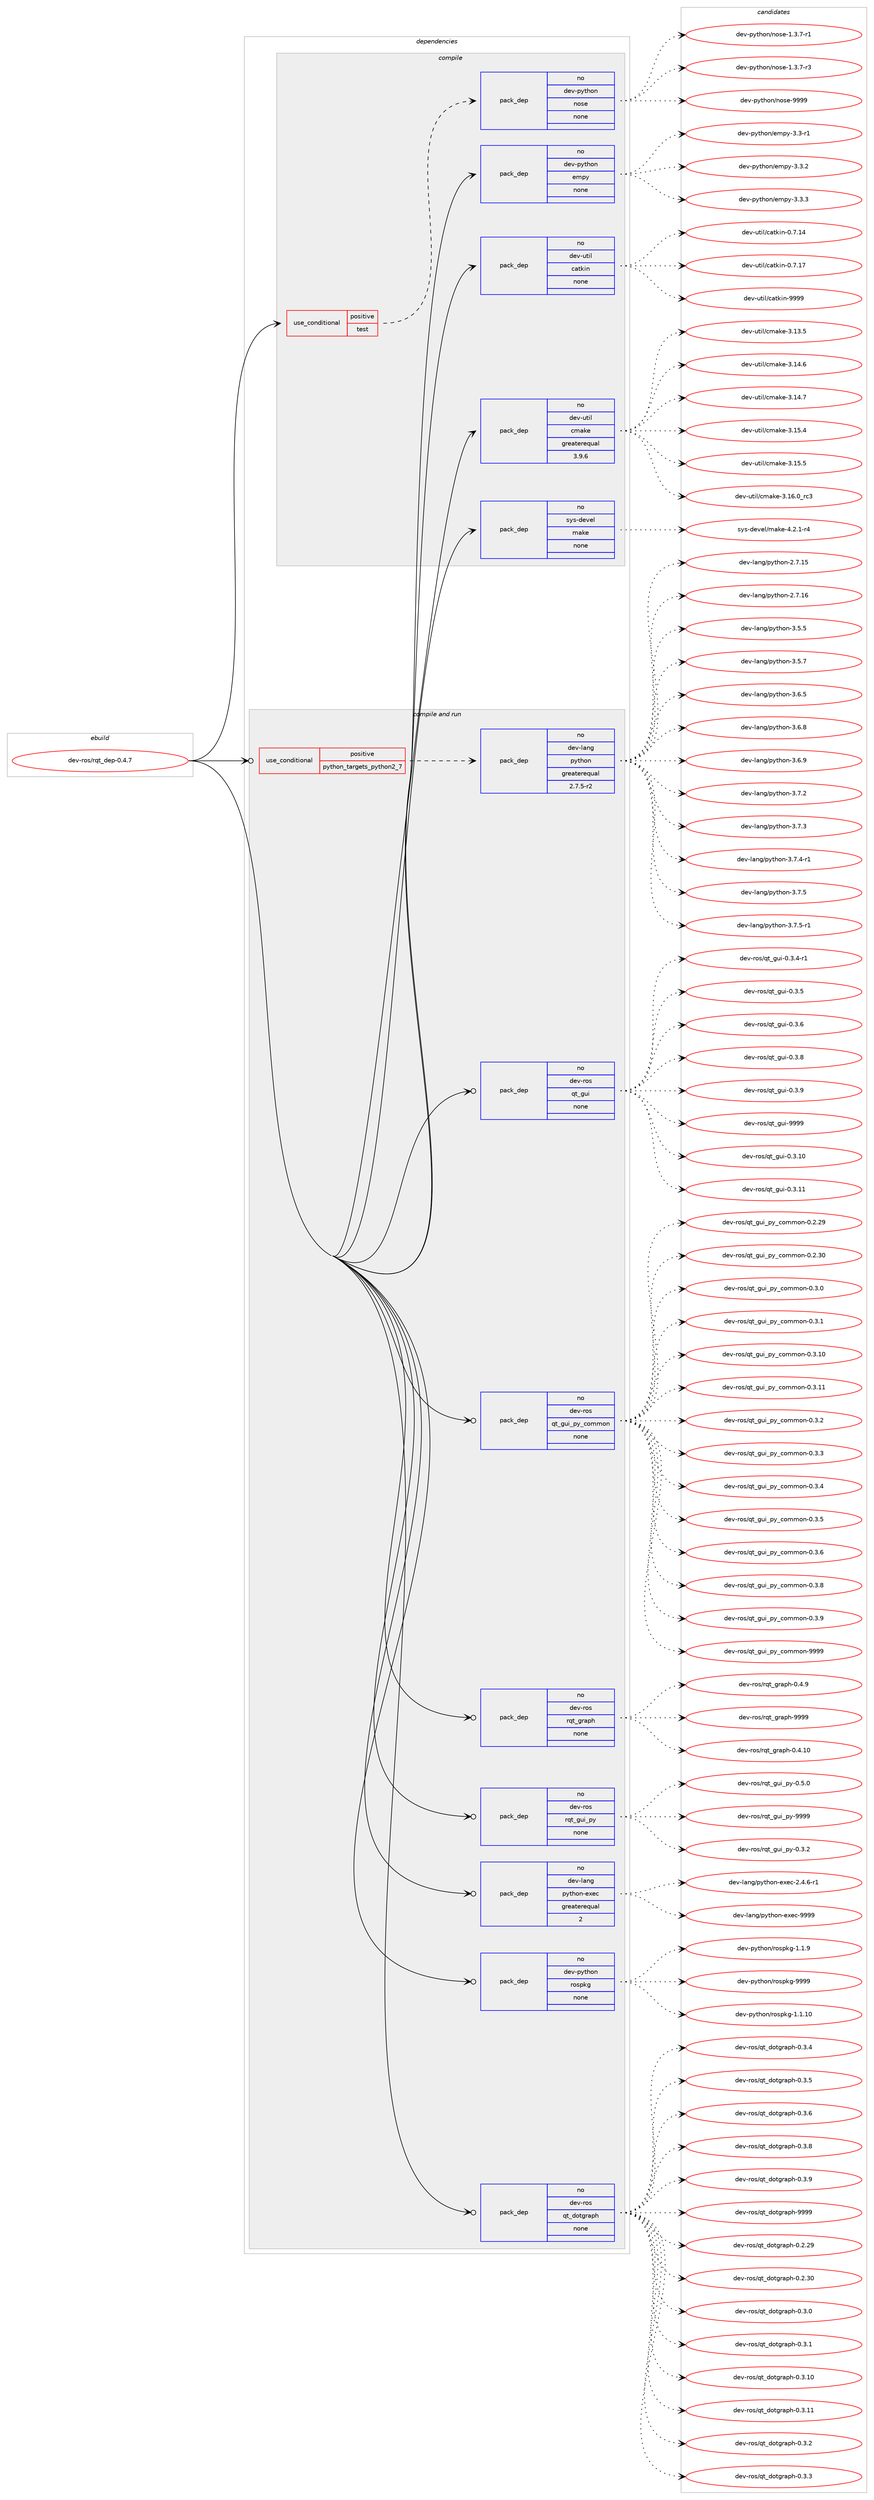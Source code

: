 digraph prolog {

# *************
# Graph options
# *************

newrank=true;
concentrate=true;
compound=true;
graph [rankdir=LR,fontname=Helvetica,fontsize=10,ranksep=1.5];#, ranksep=2.5, nodesep=0.2];
edge  [arrowhead=vee];
node  [fontname=Helvetica,fontsize=10];

# **********
# The ebuild
# **********

subgraph cluster_leftcol {
color=gray;
rank=same;
label=<<i>ebuild</i>>;
id [label="dev-ros/rqt_dep-0.4.7", color=red, width=4, href="../dev-ros/rqt_dep-0.4.7.svg"];
}

# ****************
# The dependencies
# ****************

subgraph cluster_midcol {
color=gray;
label=<<i>dependencies</i>>;
subgraph cluster_compile {
fillcolor="#eeeeee";
style=filled;
label=<<i>compile</i>>;
subgraph cond155256 {
dependency665303 [label=<<TABLE BORDER="0" CELLBORDER="1" CELLSPACING="0" CELLPADDING="4"><TR><TD ROWSPAN="3" CELLPADDING="10">use_conditional</TD></TR><TR><TD>positive</TD></TR><TR><TD>test</TD></TR></TABLE>>, shape=none, color=red];
subgraph pack498141 {
dependency665304 [label=<<TABLE BORDER="0" CELLBORDER="1" CELLSPACING="0" CELLPADDING="4" WIDTH="220"><TR><TD ROWSPAN="6" CELLPADDING="30">pack_dep</TD></TR><TR><TD WIDTH="110">no</TD></TR><TR><TD>dev-python</TD></TR><TR><TD>nose</TD></TR><TR><TD>none</TD></TR><TR><TD></TD></TR></TABLE>>, shape=none, color=blue];
}
dependency665303:e -> dependency665304:w [weight=20,style="dashed",arrowhead="vee"];
}
id:e -> dependency665303:w [weight=20,style="solid",arrowhead="vee"];
subgraph pack498142 {
dependency665305 [label=<<TABLE BORDER="0" CELLBORDER="1" CELLSPACING="0" CELLPADDING="4" WIDTH="220"><TR><TD ROWSPAN="6" CELLPADDING="30">pack_dep</TD></TR><TR><TD WIDTH="110">no</TD></TR><TR><TD>dev-python</TD></TR><TR><TD>empy</TD></TR><TR><TD>none</TD></TR><TR><TD></TD></TR></TABLE>>, shape=none, color=blue];
}
id:e -> dependency665305:w [weight=20,style="solid",arrowhead="vee"];
subgraph pack498143 {
dependency665306 [label=<<TABLE BORDER="0" CELLBORDER="1" CELLSPACING="0" CELLPADDING="4" WIDTH="220"><TR><TD ROWSPAN="6" CELLPADDING="30">pack_dep</TD></TR><TR><TD WIDTH="110">no</TD></TR><TR><TD>dev-util</TD></TR><TR><TD>catkin</TD></TR><TR><TD>none</TD></TR><TR><TD></TD></TR></TABLE>>, shape=none, color=blue];
}
id:e -> dependency665306:w [weight=20,style="solid",arrowhead="vee"];
subgraph pack498144 {
dependency665307 [label=<<TABLE BORDER="0" CELLBORDER="1" CELLSPACING="0" CELLPADDING="4" WIDTH="220"><TR><TD ROWSPAN="6" CELLPADDING="30">pack_dep</TD></TR><TR><TD WIDTH="110">no</TD></TR><TR><TD>dev-util</TD></TR><TR><TD>cmake</TD></TR><TR><TD>greaterequal</TD></TR><TR><TD>3.9.6</TD></TR></TABLE>>, shape=none, color=blue];
}
id:e -> dependency665307:w [weight=20,style="solid",arrowhead="vee"];
subgraph pack498145 {
dependency665308 [label=<<TABLE BORDER="0" CELLBORDER="1" CELLSPACING="0" CELLPADDING="4" WIDTH="220"><TR><TD ROWSPAN="6" CELLPADDING="30">pack_dep</TD></TR><TR><TD WIDTH="110">no</TD></TR><TR><TD>sys-devel</TD></TR><TR><TD>make</TD></TR><TR><TD>none</TD></TR><TR><TD></TD></TR></TABLE>>, shape=none, color=blue];
}
id:e -> dependency665308:w [weight=20,style="solid",arrowhead="vee"];
}
subgraph cluster_compileandrun {
fillcolor="#eeeeee";
style=filled;
label=<<i>compile and run</i>>;
subgraph cond155257 {
dependency665309 [label=<<TABLE BORDER="0" CELLBORDER="1" CELLSPACING="0" CELLPADDING="4"><TR><TD ROWSPAN="3" CELLPADDING="10">use_conditional</TD></TR><TR><TD>positive</TD></TR><TR><TD>python_targets_python2_7</TD></TR></TABLE>>, shape=none, color=red];
subgraph pack498146 {
dependency665310 [label=<<TABLE BORDER="0" CELLBORDER="1" CELLSPACING="0" CELLPADDING="4" WIDTH="220"><TR><TD ROWSPAN="6" CELLPADDING="30">pack_dep</TD></TR><TR><TD WIDTH="110">no</TD></TR><TR><TD>dev-lang</TD></TR><TR><TD>python</TD></TR><TR><TD>greaterequal</TD></TR><TR><TD>2.7.5-r2</TD></TR></TABLE>>, shape=none, color=blue];
}
dependency665309:e -> dependency665310:w [weight=20,style="dashed",arrowhead="vee"];
}
id:e -> dependency665309:w [weight=20,style="solid",arrowhead="odotvee"];
subgraph pack498147 {
dependency665311 [label=<<TABLE BORDER="0" CELLBORDER="1" CELLSPACING="0" CELLPADDING="4" WIDTH="220"><TR><TD ROWSPAN="6" CELLPADDING="30">pack_dep</TD></TR><TR><TD WIDTH="110">no</TD></TR><TR><TD>dev-lang</TD></TR><TR><TD>python-exec</TD></TR><TR><TD>greaterequal</TD></TR><TR><TD>2</TD></TR></TABLE>>, shape=none, color=blue];
}
id:e -> dependency665311:w [weight=20,style="solid",arrowhead="odotvee"];
subgraph pack498148 {
dependency665312 [label=<<TABLE BORDER="0" CELLBORDER="1" CELLSPACING="0" CELLPADDING="4" WIDTH="220"><TR><TD ROWSPAN="6" CELLPADDING="30">pack_dep</TD></TR><TR><TD WIDTH="110">no</TD></TR><TR><TD>dev-python</TD></TR><TR><TD>rospkg</TD></TR><TR><TD>none</TD></TR><TR><TD></TD></TR></TABLE>>, shape=none, color=blue];
}
id:e -> dependency665312:w [weight=20,style="solid",arrowhead="odotvee"];
subgraph pack498149 {
dependency665313 [label=<<TABLE BORDER="0" CELLBORDER="1" CELLSPACING="0" CELLPADDING="4" WIDTH="220"><TR><TD ROWSPAN="6" CELLPADDING="30">pack_dep</TD></TR><TR><TD WIDTH="110">no</TD></TR><TR><TD>dev-ros</TD></TR><TR><TD>qt_dotgraph</TD></TR><TR><TD>none</TD></TR><TR><TD></TD></TR></TABLE>>, shape=none, color=blue];
}
id:e -> dependency665313:w [weight=20,style="solid",arrowhead="odotvee"];
subgraph pack498150 {
dependency665314 [label=<<TABLE BORDER="0" CELLBORDER="1" CELLSPACING="0" CELLPADDING="4" WIDTH="220"><TR><TD ROWSPAN="6" CELLPADDING="30">pack_dep</TD></TR><TR><TD WIDTH="110">no</TD></TR><TR><TD>dev-ros</TD></TR><TR><TD>qt_gui</TD></TR><TR><TD>none</TD></TR><TR><TD></TD></TR></TABLE>>, shape=none, color=blue];
}
id:e -> dependency665314:w [weight=20,style="solid",arrowhead="odotvee"];
subgraph pack498151 {
dependency665315 [label=<<TABLE BORDER="0" CELLBORDER="1" CELLSPACING="0" CELLPADDING="4" WIDTH="220"><TR><TD ROWSPAN="6" CELLPADDING="30">pack_dep</TD></TR><TR><TD WIDTH="110">no</TD></TR><TR><TD>dev-ros</TD></TR><TR><TD>qt_gui_py_common</TD></TR><TR><TD>none</TD></TR><TR><TD></TD></TR></TABLE>>, shape=none, color=blue];
}
id:e -> dependency665315:w [weight=20,style="solid",arrowhead="odotvee"];
subgraph pack498152 {
dependency665316 [label=<<TABLE BORDER="0" CELLBORDER="1" CELLSPACING="0" CELLPADDING="4" WIDTH="220"><TR><TD ROWSPAN="6" CELLPADDING="30">pack_dep</TD></TR><TR><TD WIDTH="110">no</TD></TR><TR><TD>dev-ros</TD></TR><TR><TD>rqt_graph</TD></TR><TR><TD>none</TD></TR><TR><TD></TD></TR></TABLE>>, shape=none, color=blue];
}
id:e -> dependency665316:w [weight=20,style="solid",arrowhead="odotvee"];
subgraph pack498153 {
dependency665317 [label=<<TABLE BORDER="0" CELLBORDER="1" CELLSPACING="0" CELLPADDING="4" WIDTH="220"><TR><TD ROWSPAN="6" CELLPADDING="30">pack_dep</TD></TR><TR><TD WIDTH="110">no</TD></TR><TR><TD>dev-ros</TD></TR><TR><TD>rqt_gui_py</TD></TR><TR><TD>none</TD></TR><TR><TD></TD></TR></TABLE>>, shape=none, color=blue];
}
id:e -> dependency665317:w [weight=20,style="solid",arrowhead="odotvee"];
}
subgraph cluster_run {
fillcolor="#eeeeee";
style=filled;
label=<<i>run</i>>;
}
}

# **************
# The candidates
# **************

subgraph cluster_choices {
rank=same;
color=gray;
label=<<i>candidates</i>>;

subgraph choice498141 {
color=black;
nodesep=1;
choice10010111845112121116104111110471101111151014549465146554511449 [label="dev-python/nose-1.3.7-r1", color=red, width=4,href="../dev-python/nose-1.3.7-r1.svg"];
choice10010111845112121116104111110471101111151014549465146554511451 [label="dev-python/nose-1.3.7-r3", color=red, width=4,href="../dev-python/nose-1.3.7-r3.svg"];
choice10010111845112121116104111110471101111151014557575757 [label="dev-python/nose-9999", color=red, width=4,href="../dev-python/nose-9999.svg"];
dependency665304:e -> choice10010111845112121116104111110471101111151014549465146554511449:w [style=dotted,weight="100"];
dependency665304:e -> choice10010111845112121116104111110471101111151014549465146554511451:w [style=dotted,weight="100"];
dependency665304:e -> choice10010111845112121116104111110471101111151014557575757:w [style=dotted,weight="100"];
}
subgraph choice498142 {
color=black;
nodesep=1;
choice1001011184511212111610411111047101109112121455146514511449 [label="dev-python/empy-3.3-r1", color=red, width=4,href="../dev-python/empy-3.3-r1.svg"];
choice1001011184511212111610411111047101109112121455146514650 [label="dev-python/empy-3.3.2", color=red, width=4,href="../dev-python/empy-3.3.2.svg"];
choice1001011184511212111610411111047101109112121455146514651 [label="dev-python/empy-3.3.3", color=red, width=4,href="../dev-python/empy-3.3.3.svg"];
dependency665305:e -> choice1001011184511212111610411111047101109112121455146514511449:w [style=dotted,weight="100"];
dependency665305:e -> choice1001011184511212111610411111047101109112121455146514650:w [style=dotted,weight="100"];
dependency665305:e -> choice1001011184511212111610411111047101109112121455146514651:w [style=dotted,weight="100"];
}
subgraph choice498143 {
color=black;
nodesep=1;
choice1001011184511711610510847999711610710511045484655464952 [label="dev-util/catkin-0.7.14", color=red, width=4,href="../dev-util/catkin-0.7.14.svg"];
choice1001011184511711610510847999711610710511045484655464955 [label="dev-util/catkin-0.7.17", color=red, width=4,href="../dev-util/catkin-0.7.17.svg"];
choice100101118451171161051084799971161071051104557575757 [label="dev-util/catkin-9999", color=red, width=4,href="../dev-util/catkin-9999.svg"];
dependency665306:e -> choice1001011184511711610510847999711610710511045484655464952:w [style=dotted,weight="100"];
dependency665306:e -> choice1001011184511711610510847999711610710511045484655464955:w [style=dotted,weight="100"];
dependency665306:e -> choice100101118451171161051084799971161071051104557575757:w [style=dotted,weight="100"];
}
subgraph choice498144 {
color=black;
nodesep=1;
choice1001011184511711610510847991099710710145514649514653 [label="dev-util/cmake-3.13.5", color=red, width=4,href="../dev-util/cmake-3.13.5.svg"];
choice1001011184511711610510847991099710710145514649524654 [label="dev-util/cmake-3.14.6", color=red, width=4,href="../dev-util/cmake-3.14.6.svg"];
choice1001011184511711610510847991099710710145514649524655 [label="dev-util/cmake-3.14.7", color=red, width=4,href="../dev-util/cmake-3.14.7.svg"];
choice1001011184511711610510847991099710710145514649534652 [label="dev-util/cmake-3.15.4", color=red, width=4,href="../dev-util/cmake-3.15.4.svg"];
choice1001011184511711610510847991099710710145514649534653 [label="dev-util/cmake-3.15.5", color=red, width=4,href="../dev-util/cmake-3.15.5.svg"];
choice1001011184511711610510847991099710710145514649544648951149951 [label="dev-util/cmake-3.16.0_rc3", color=red, width=4,href="../dev-util/cmake-3.16.0_rc3.svg"];
dependency665307:e -> choice1001011184511711610510847991099710710145514649514653:w [style=dotted,weight="100"];
dependency665307:e -> choice1001011184511711610510847991099710710145514649524654:w [style=dotted,weight="100"];
dependency665307:e -> choice1001011184511711610510847991099710710145514649524655:w [style=dotted,weight="100"];
dependency665307:e -> choice1001011184511711610510847991099710710145514649534652:w [style=dotted,weight="100"];
dependency665307:e -> choice1001011184511711610510847991099710710145514649534653:w [style=dotted,weight="100"];
dependency665307:e -> choice1001011184511711610510847991099710710145514649544648951149951:w [style=dotted,weight="100"];
}
subgraph choice498145 {
color=black;
nodesep=1;
choice1151211154510010111810110847109971071014552465046494511452 [label="sys-devel/make-4.2.1-r4", color=red, width=4,href="../sys-devel/make-4.2.1-r4.svg"];
dependency665308:e -> choice1151211154510010111810110847109971071014552465046494511452:w [style=dotted,weight="100"];
}
subgraph choice498146 {
color=black;
nodesep=1;
choice10010111845108971101034711212111610411111045504655464953 [label="dev-lang/python-2.7.15", color=red, width=4,href="../dev-lang/python-2.7.15.svg"];
choice10010111845108971101034711212111610411111045504655464954 [label="dev-lang/python-2.7.16", color=red, width=4,href="../dev-lang/python-2.7.16.svg"];
choice100101118451089711010347112121116104111110455146534653 [label="dev-lang/python-3.5.5", color=red, width=4,href="../dev-lang/python-3.5.5.svg"];
choice100101118451089711010347112121116104111110455146534655 [label="dev-lang/python-3.5.7", color=red, width=4,href="../dev-lang/python-3.5.7.svg"];
choice100101118451089711010347112121116104111110455146544653 [label="dev-lang/python-3.6.5", color=red, width=4,href="../dev-lang/python-3.6.5.svg"];
choice100101118451089711010347112121116104111110455146544656 [label="dev-lang/python-3.6.8", color=red, width=4,href="../dev-lang/python-3.6.8.svg"];
choice100101118451089711010347112121116104111110455146544657 [label="dev-lang/python-3.6.9", color=red, width=4,href="../dev-lang/python-3.6.9.svg"];
choice100101118451089711010347112121116104111110455146554650 [label="dev-lang/python-3.7.2", color=red, width=4,href="../dev-lang/python-3.7.2.svg"];
choice100101118451089711010347112121116104111110455146554651 [label="dev-lang/python-3.7.3", color=red, width=4,href="../dev-lang/python-3.7.3.svg"];
choice1001011184510897110103471121211161041111104551465546524511449 [label="dev-lang/python-3.7.4-r1", color=red, width=4,href="../dev-lang/python-3.7.4-r1.svg"];
choice100101118451089711010347112121116104111110455146554653 [label="dev-lang/python-3.7.5", color=red, width=4,href="../dev-lang/python-3.7.5.svg"];
choice1001011184510897110103471121211161041111104551465546534511449 [label="dev-lang/python-3.7.5-r1", color=red, width=4,href="../dev-lang/python-3.7.5-r1.svg"];
dependency665310:e -> choice10010111845108971101034711212111610411111045504655464953:w [style=dotted,weight="100"];
dependency665310:e -> choice10010111845108971101034711212111610411111045504655464954:w [style=dotted,weight="100"];
dependency665310:e -> choice100101118451089711010347112121116104111110455146534653:w [style=dotted,weight="100"];
dependency665310:e -> choice100101118451089711010347112121116104111110455146534655:w [style=dotted,weight="100"];
dependency665310:e -> choice100101118451089711010347112121116104111110455146544653:w [style=dotted,weight="100"];
dependency665310:e -> choice100101118451089711010347112121116104111110455146544656:w [style=dotted,weight="100"];
dependency665310:e -> choice100101118451089711010347112121116104111110455146544657:w [style=dotted,weight="100"];
dependency665310:e -> choice100101118451089711010347112121116104111110455146554650:w [style=dotted,weight="100"];
dependency665310:e -> choice100101118451089711010347112121116104111110455146554651:w [style=dotted,weight="100"];
dependency665310:e -> choice1001011184510897110103471121211161041111104551465546524511449:w [style=dotted,weight="100"];
dependency665310:e -> choice100101118451089711010347112121116104111110455146554653:w [style=dotted,weight="100"];
dependency665310:e -> choice1001011184510897110103471121211161041111104551465546534511449:w [style=dotted,weight="100"];
}
subgraph choice498147 {
color=black;
nodesep=1;
choice10010111845108971101034711212111610411111045101120101994550465246544511449 [label="dev-lang/python-exec-2.4.6-r1", color=red, width=4,href="../dev-lang/python-exec-2.4.6-r1.svg"];
choice10010111845108971101034711212111610411111045101120101994557575757 [label="dev-lang/python-exec-9999", color=red, width=4,href="../dev-lang/python-exec-9999.svg"];
dependency665311:e -> choice10010111845108971101034711212111610411111045101120101994550465246544511449:w [style=dotted,weight="100"];
dependency665311:e -> choice10010111845108971101034711212111610411111045101120101994557575757:w [style=dotted,weight="100"];
}
subgraph choice498148 {
color=black;
nodesep=1;
choice100101118451121211161041111104711411111511210710345494649464948 [label="dev-python/rospkg-1.1.10", color=red, width=4,href="../dev-python/rospkg-1.1.10.svg"];
choice1001011184511212111610411111047114111115112107103454946494657 [label="dev-python/rospkg-1.1.9", color=red, width=4,href="../dev-python/rospkg-1.1.9.svg"];
choice10010111845112121116104111110471141111151121071034557575757 [label="dev-python/rospkg-9999", color=red, width=4,href="../dev-python/rospkg-9999.svg"];
dependency665312:e -> choice100101118451121211161041111104711411111511210710345494649464948:w [style=dotted,weight="100"];
dependency665312:e -> choice1001011184511212111610411111047114111115112107103454946494657:w [style=dotted,weight="100"];
dependency665312:e -> choice10010111845112121116104111110471141111151121071034557575757:w [style=dotted,weight="100"];
}
subgraph choice498149 {
color=black;
nodesep=1;
choice1001011184511411111547113116951001111161031149711210445484650465057 [label="dev-ros/qt_dotgraph-0.2.29", color=red, width=4,href="../dev-ros/qt_dotgraph-0.2.29.svg"];
choice1001011184511411111547113116951001111161031149711210445484650465148 [label="dev-ros/qt_dotgraph-0.2.30", color=red, width=4,href="../dev-ros/qt_dotgraph-0.2.30.svg"];
choice10010111845114111115471131169510011111610311497112104454846514648 [label="dev-ros/qt_dotgraph-0.3.0", color=red, width=4,href="../dev-ros/qt_dotgraph-0.3.0.svg"];
choice10010111845114111115471131169510011111610311497112104454846514649 [label="dev-ros/qt_dotgraph-0.3.1", color=red, width=4,href="../dev-ros/qt_dotgraph-0.3.1.svg"];
choice1001011184511411111547113116951001111161031149711210445484651464948 [label="dev-ros/qt_dotgraph-0.3.10", color=red, width=4,href="../dev-ros/qt_dotgraph-0.3.10.svg"];
choice1001011184511411111547113116951001111161031149711210445484651464949 [label="dev-ros/qt_dotgraph-0.3.11", color=red, width=4,href="../dev-ros/qt_dotgraph-0.3.11.svg"];
choice10010111845114111115471131169510011111610311497112104454846514650 [label="dev-ros/qt_dotgraph-0.3.2", color=red, width=4,href="../dev-ros/qt_dotgraph-0.3.2.svg"];
choice10010111845114111115471131169510011111610311497112104454846514651 [label="dev-ros/qt_dotgraph-0.3.3", color=red, width=4,href="../dev-ros/qt_dotgraph-0.3.3.svg"];
choice10010111845114111115471131169510011111610311497112104454846514652 [label="dev-ros/qt_dotgraph-0.3.4", color=red, width=4,href="../dev-ros/qt_dotgraph-0.3.4.svg"];
choice10010111845114111115471131169510011111610311497112104454846514653 [label="dev-ros/qt_dotgraph-0.3.5", color=red, width=4,href="../dev-ros/qt_dotgraph-0.3.5.svg"];
choice10010111845114111115471131169510011111610311497112104454846514654 [label="dev-ros/qt_dotgraph-0.3.6", color=red, width=4,href="../dev-ros/qt_dotgraph-0.3.6.svg"];
choice10010111845114111115471131169510011111610311497112104454846514656 [label="dev-ros/qt_dotgraph-0.3.8", color=red, width=4,href="../dev-ros/qt_dotgraph-0.3.8.svg"];
choice10010111845114111115471131169510011111610311497112104454846514657 [label="dev-ros/qt_dotgraph-0.3.9", color=red, width=4,href="../dev-ros/qt_dotgraph-0.3.9.svg"];
choice100101118451141111154711311695100111116103114971121044557575757 [label="dev-ros/qt_dotgraph-9999", color=red, width=4,href="../dev-ros/qt_dotgraph-9999.svg"];
dependency665313:e -> choice1001011184511411111547113116951001111161031149711210445484650465057:w [style=dotted,weight="100"];
dependency665313:e -> choice1001011184511411111547113116951001111161031149711210445484650465148:w [style=dotted,weight="100"];
dependency665313:e -> choice10010111845114111115471131169510011111610311497112104454846514648:w [style=dotted,weight="100"];
dependency665313:e -> choice10010111845114111115471131169510011111610311497112104454846514649:w [style=dotted,weight="100"];
dependency665313:e -> choice1001011184511411111547113116951001111161031149711210445484651464948:w [style=dotted,weight="100"];
dependency665313:e -> choice1001011184511411111547113116951001111161031149711210445484651464949:w [style=dotted,weight="100"];
dependency665313:e -> choice10010111845114111115471131169510011111610311497112104454846514650:w [style=dotted,weight="100"];
dependency665313:e -> choice10010111845114111115471131169510011111610311497112104454846514651:w [style=dotted,weight="100"];
dependency665313:e -> choice10010111845114111115471131169510011111610311497112104454846514652:w [style=dotted,weight="100"];
dependency665313:e -> choice10010111845114111115471131169510011111610311497112104454846514653:w [style=dotted,weight="100"];
dependency665313:e -> choice10010111845114111115471131169510011111610311497112104454846514654:w [style=dotted,weight="100"];
dependency665313:e -> choice10010111845114111115471131169510011111610311497112104454846514656:w [style=dotted,weight="100"];
dependency665313:e -> choice10010111845114111115471131169510011111610311497112104454846514657:w [style=dotted,weight="100"];
dependency665313:e -> choice100101118451141111154711311695100111116103114971121044557575757:w [style=dotted,weight="100"];
}
subgraph choice498150 {
color=black;
nodesep=1;
choice10010111845114111115471131169510311710545484651464948 [label="dev-ros/qt_gui-0.3.10", color=red, width=4,href="../dev-ros/qt_gui-0.3.10.svg"];
choice10010111845114111115471131169510311710545484651464949 [label="dev-ros/qt_gui-0.3.11", color=red, width=4,href="../dev-ros/qt_gui-0.3.11.svg"];
choice1001011184511411111547113116951031171054548465146524511449 [label="dev-ros/qt_gui-0.3.4-r1", color=red, width=4,href="../dev-ros/qt_gui-0.3.4-r1.svg"];
choice100101118451141111154711311695103117105454846514653 [label="dev-ros/qt_gui-0.3.5", color=red, width=4,href="../dev-ros/qt_gui-0.3.5.svg"];
choice100101118451141111154711311695103117105454846514654 [label="dev-ros/qt_gui-0.3.6", color=red, width=4,href="../dev-ros/qt_gui-0.3.6.svg"];
choice100101118451141111154711311695103117105454846514656 [label="dev-ros/qt_gui-0.3.8", color=red, width=4,href="../dev-ros/qt_gui-0.3.8.svg"];
choice100101118451141111154711311695103117105454846514657 [label="dev-ros/qt_gui-0.3.9", color=red, width=4,href="../dev-ros/qt_gui-0.3.9.svg"];
choice1001011184511411111547113116951031171054557575757 [label="dev-ros/qt_gui-9999", color=red, width=4,href="../dev-ros/qt_gui-9999.svg"];
dependency665314:e -> choice10010111845114111115471131169510311710545484651464948:w [style=dotted,weight="100"];
dependency665314:e -> choice10010111845114111115471131169510311710545484651464949:w [style=dotted,weight="100"];
dependency665314:e -> choice1001011184511411111547113116951031171054548465146524511449:w [style=dotted,weight="100"];
dependency665314:e -> choice100101118451141111154711311695103117105454846514653:w [style=dotted,weight="100"];
dependency665314:e -> choice100101118451141111154711311695103117105454846514654:w [style=dotted,weight="100"];
dependency665314:e -> choice100101118451141111154711311695103117105454846514656:w [style=dotted,weight="100"];
dependency665314:e -> choice100101118451141111154711311695103117105454846514657:w [style=dotted,weight="100"];
dependency665314:e -> choice1001011184511411111547113116951031171054557575757:w [style=dotted,weight="100"];
}
subgraph choice498151 {
color=black;
nodesep=1;
choice10010111845114111115471131169510311710595112121959911110910911111045484650465057 [label="dev-ros/qt_gui_py_common-0.2.29", color=red, width=4,href="../dev-ros/qt_gui_py_common-0.2.29.svg"];
choice10010111845114111115471131169510311710595112121959911110910911111045484650465148 [label="dev-ros/qt_gui_py_common-0.2.30", color=red, width=4,href="../dev-ros/qt_gui_py_common-0.2.30.svg"];
choice100101118451141111154711311695103117105951121219599111109109111110454846514648 [label="dev-ros/qt_gui_py_common-0.3.0", color=red, width=4,href="../dev-ros/qt_gui_py_common-0.3.0.svg"];
choice100101118451141111154711311695103117105951121219599111109109111110454846514649 [label="dev-ros/qt_gui_py_common-0.3.1", color=red, width=4,href="../dev-ros/qt_gui_py_common-0.3.1.svg"];
choice10010111845114111115471131169510311710595112121959911110910911111045484651464948 [label="dev-ros/qt_gui_py_common-0.3.10", color=red, width=4,href="../dev-ros/qt_gui_py_common-0.3.10.svg"];
choice10010111845114111115471131169510311710595112121959911110910911111045484651464949 [label="dev-ros/qt_gui_py_common-0.3.11", color=red, width=4,href="../dev-ros/qt_gui_py_common-0.3.11.svg"];
choice100101118451141111154711311695103117105951121219599111109109111110454846514650 [label="dev-ros/qt_gui_py_common-0.3.2", color=red, width=4,href="../dev-ros/qt_gui_py_common-0.3.2.svg"];
choice100101118451141111154711311695103117105951121219599111109109111110454846514651 [label="dev-ros/qt_gui_py_common-0.3.3", color=red, width=4,href="../dev-ros/qt_gui_py_common-0.3.3.svg"];
choice100101118451141111154711311695103117105951121219599111109109111110454846514652 [label="dev-ros/qt_gui_py_common-0.3.4", color=red, width=4,href="../dev-ros/qt_gui_py_common-0.3.4.svg"];
choice100101118451141111154711311695103117105951121219599111109109111110454846514653 [label="dev-ros/qt_gui_py_common-0.3.5", color=red, width=4,href="../dev-ros/qt_gui_py_common-0.3.5.svg"];
choice100101118451141111154711311695103117105951121219599111109109111110454846514654 [label="dev-ros/qt_gui_py_common-0.3.6", color=red, width=4,href="../dev-ros/qt_gui_py_common-0.3.6.svg"];
choice100101118451141111154711311695103117105951121219599111109109111110454846514656 [label="dev-ros/qt_gui_py_common-0.3.8", color=red, width=4,href="../dev-ros/qt_gui_py_common-0.3.8.svg"];
choice100101118451141111154711311695103117105951121219599111109109111110454846514657 [label="dev-ros/qt_gui_py_common-0.3.9", color=red, width=4,href="../dev-ros/qt_gui_py_common-0.3.9.svg"];
choice1001011184511411111547113116951031171059511212195991111091091111104557575757 [label="dev-ros/qt_gui_py_common-9999", color=red, width=4,href="../dev-ros/qt_gui_py_common-9999.svg"];
dependency665315:e -> choice10010111845114111115471131169510311710595112121959911110910911111045484650465057:w [style=dotted,weight="100"];
dependency665315:e -> choice10010111845114111115471131169510311710595112121959911110910911111045484650465148:w [style=dotted,weight="100"];
dependency665315:e -> choice100101118451141111154711311695103117105951121219599111109109111110454846514648:w [style=dotted,weight="100"];
dependency665315:e -> choice100101118451141111154711311695103117105951121219599111109109111110454846514649:w [style=dotted,weight="100"];
dependency665315:e -> choice10010111845114111115471131169510311710595112121959911110910911111045484651464948:w [style=dotted,weight="100"];
dependency665315:e -> choice10010111845114111115471131169510311710595112121959911110910911111045484651464949:w [style=dotted,weight="100"];
dependency665315:e -> choice100101118451141111154711311695103117105951121219599111109109111110454846514650:w [style=dotted,weight="100"];
dependency665315:e -> choice100101118451141111154711311695103117105951121219599111109109111110454846514651:w [style=dotted,weight="100"];
dependency665315:e -> choice100101118451141111154711311695103117105951121219599111109109111110454846514652:w [style=dotted,weight="100"];
dependency665315:e -> choice100101118451141111154711311695103117105951121219599111109109111110454846514653:w [style=dotted,weight="100"];
dependency665315:e -> choice100101118451141111154711311695103117105951121219599111109109111110454846514654:w [style=dotted,weight="100"];
dependency665315:e -> choice100101118451141111154711311695103117105951121219599111109109111110454846514656:w [style=dotted,weight="100"];
dependency665315:e -> choice100101118451141111154711311695103117105951121219599111109109111110454846514657:w [style=dotted,weight="100"];
dependency665315:e -> choice1001011184511411111547113116951031171059511212195991111091091111104557575757:w [style=dotted,weight="100"];
}
subgraph choice498152 {
color=black;
nodesep=1;
choice1001011184511411111547114113116951031149711210445484652464948 [label="dev-ros/rqt_graph-0.4.10", color=red, width=4,href="../dev-ros/rqt_graph-0.4.10.svg"];
choice10010111845114111115471141131169510311497112104454846524657 [label="dev-ros/rqt_graph-0.4.9", color=red, width=4,href="../dev-ros/rqt_graph-0.4.9.svg"];
choice100101118451141111154711411311695103114971121044557575757 [label="dev-ros/rqt_graph-9999", color=red, width=4,href="../dev-ros/rqt_graph-9999.svg"];
dependency665316:e -> choice1001011184511411111547114113116951031149711210445484652464948:w [style=dotted,weight="100"];
dependency665316:e -> choice10010111845114111115471141131169510311497112104454846524657:w [style=dotted,weight="100"];
dependency665316:e -> choice100101118451141111154711411311695103114971121044557575757:w [style=dotted,weight="100"];
}
subgraph choice498153 {
color=black;
nodesep=1;
choice10010111845114111115471141131169510311710595112121454846514650 [label="dev-ros/rqt_gui_py-0.3.2", color=red, width=4,href="../dev-ros/rqt_gui_py-0.3.2.svg"];
choice10010111845114111115471141131169510311710595112121454846534648 [label="dev-ros/rqt_gui_py-0.5.0", color=red, width=4,href="../dev-ros/rqt_gui_py-0.5.0.svg"];
choice100101118451141111154711411311695103117105951121214557575757 [label="dev-ros/rqt_gui_py-9999", color=red, width=4,href="../dev-ros/rqt_gui_py-9999.svg"];
dependency665317:e -> choice10010111845114111115471141131169510311710595112121454846514650:w [style=dotted,weight="100"];
dependency665317:e -> choice10010111845114111115471141131169510311710595112121454846534648:w [style=dotted,weight="100"];
dependency665317:e -> choice100101118451141111154711411311695103117105951121214557575757:w [style=dotted,weight="100"];
}
}

}
